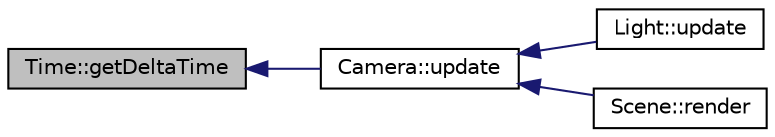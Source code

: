 digraph "Time::getDeltaTime"
{
  edge [fontname="Helvetica",fontsize="10",labelfontname="Helvetica",labelfontsize="10"];
  node [fontname="Helvetica",fontsize="10",shape=record];
  rankdir="LR";
  Node1 [label="Time::getDeltaTime",height=0.2,width=0.4,color="black", fillcolor="grey75", style="filled" fontcolor="black"];
  Node1 -> Node2 [dir="back",color="midnightblue",fontsize="10",style="solid",fontname="Helvetica"];
  Node2 [label="Camera::update",height=0.2,width=0.4,color="black", fillcolor="white", style="filled",URL="$class_camera.html#a42cda7239981a5618660d04bd5893556",tooltip="Checks for the camera&#39;s movement flags, moving the camera accordingly. "];
  Node2 -> Node3 [dir="back",color="midnightblue",fontsize="10",style="solid",fontname="Helvetica"];
  Node3 [label="Light::update",height=0.2,width=0.4,color="black", fillcolor="white", style="filled",URL="$class_light.html#a295eaf1ef5ebd30fa4997d4f7ccbb7e1",tooltip="Updates the light, aligning the camera with the light. "];
  Node2 -> Node4 [dir="back",color="midnightblue",fontsize="10",style="solid",fontname="Helvetica"];
  Node4 [label="Scene::render",height=0.2,width=0.4,color="black", fillcolor="white", style="filled",URL="$class_scene.html#a4ddf2d16f371ee9533b3faf1dd5ddfb1",tooltip="Renders this scene. "];
}
